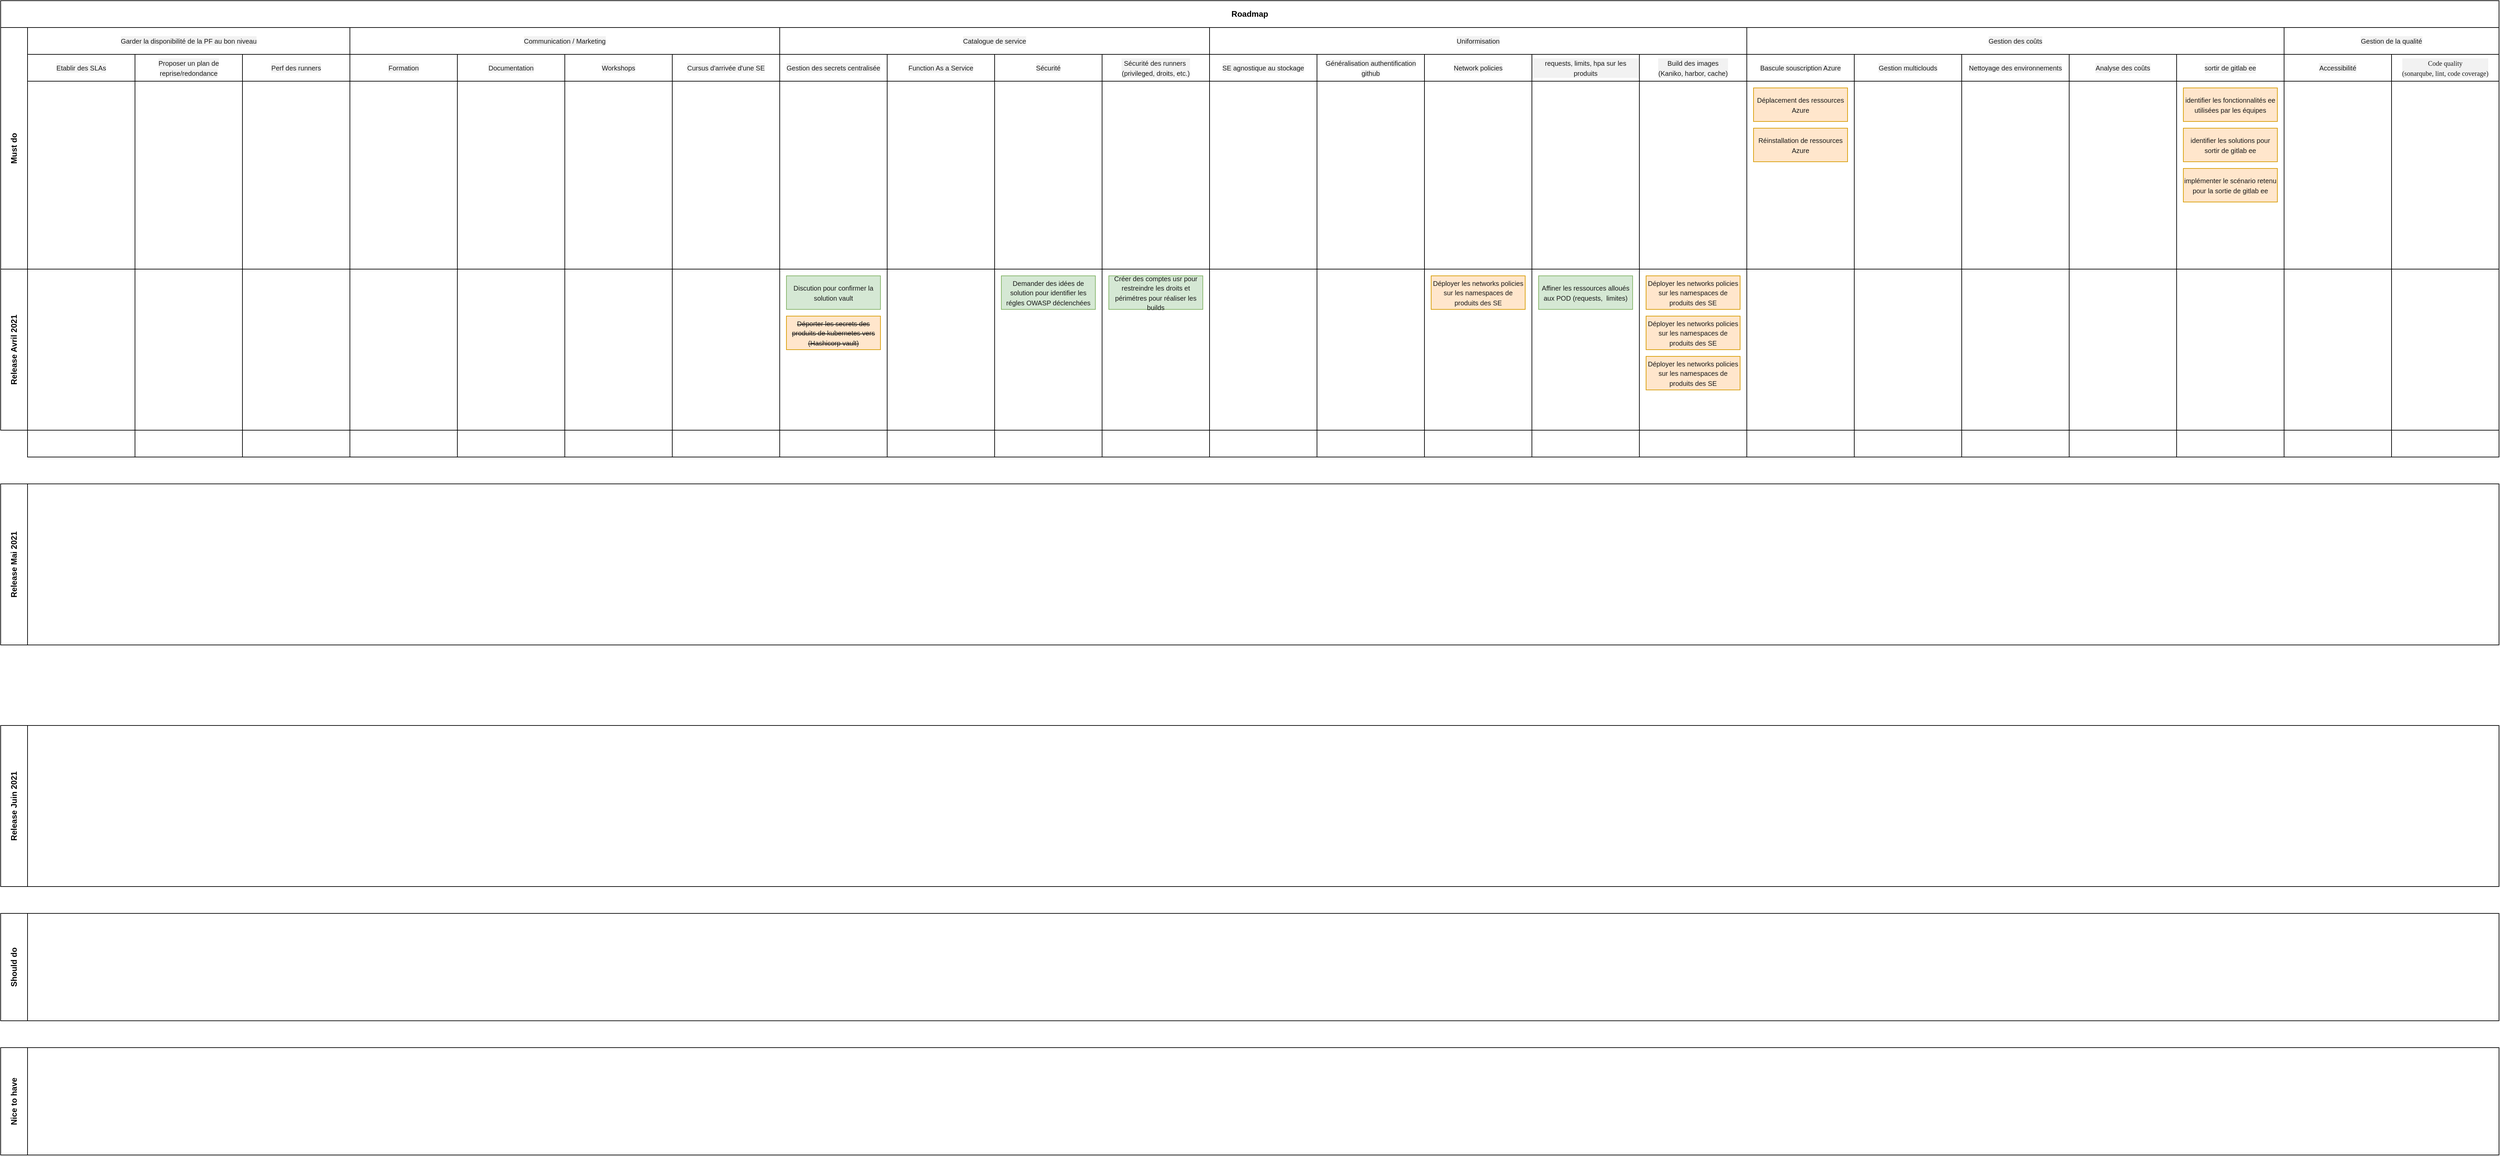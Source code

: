 <mxfile version="14.6.9" type="github">
  <diagram id="kgpKYQtTHZ0yAKxKKP6v" name="Page-1">
    <mxGraphModel dx="3344" dy="873" grid="1" gridSize="10" guides="1" tooltips="1" connect="1" arrows="1" fold="1" page="1" pageScale="1" pageWidth="4681" pageHeight="3300" math="0" shadow="0">
      <root>
        <mxCell id="0" />
        <mxCell id="1" parent="0" />
        <mxCell id="3nuBFxr9cyL0pnOWT2aG-1" value="Roadmap" style="shape=table;childLayout=tableLayout;rowLines=0;columnLines=0;startSize=40;html=1;whiteSpace=wrap;collapsible=0;recursiveResize=0;expand=0;fontStyle=1" parent="1" vertex="1">
          <mxGeometry x="40" y="40" width="3720" height="400" as="geometry" />
        </mxCell>
        <mxCell id="3nuBFxr9cyL0pnOWT2aG-15" value="Must do" style="swimlane;horizontal=0;points=[[0,0.5],[1,0.5]];portConstraint=eastwest;startSize=40;html=1;whiteSpace=wrap;collapsible=0;recursiveResize=0;expand=0;" parent="3nuBFxr9cyL0pnOWT2aG-1" vertex="1">
          <mxGeometry y="40" width="3720" height="360" as="geometry" />
        </mxCell>
        <mxCell id="3nuBFxr9cyL0pnOWT2aG-16" value="" style="swimlane;connectable=0;startSize=0;html=1;whiteSpace=wrap;collapsible=0;recursiveResize=0;expand=0;" parent="3nuBFxr9cyL0pnOWT2aG-15" vertex="1">
          <mxGeometry x="40" width="480" height="360" as="geometry" />
        </mxCell>
        <mxCell id="NOBcD5i34oA0I1o-wroY-8" value="&lt;span style=&quot;color: rgb(26 , 26 , 26) ; font-family: &amp;#34;opensans&amp;#34; , &amp;#34;arial&amp;#34; , sans-serif , &amp;#34;noto sans hebrew&amp;#34; , &amp;#34;noto sans&amp;#34; , &amp;#34;noto sans jp&amp;#34; , &amp;#34;noto sans kr&amp;#34; ; font-weight: 400 ; background-color: rgb(242 , 242 , 242)&quot;&gt;&lt;font style=&quot;font-size: 10px&quot;&gt;Garder la disponibilité de la PF au bon niveau&lt;/font&gt;&lt;/span&gt;" style="swimlane;connectable=0;startSize=40;html=1;whiteSpace=wrap;collapsible=0;recursiveResize=0;expand=0;" vertex="1" parent="3nuBFxr9cyL0pnOWT2aG-16">
          <mxGeometry width="480" height="360" as="geometry" />
        </mxCell>
        <mxCell id="NOBcD5i34oA0I1o-wroY-14" value="&lt;span style=&quot;color: rgb(26 , 26 , 26) ; font-family: &amp;#34;opensans&amp;#34; , &amp;#34;arial&amp;#34; , sans-serif , &amp;#34;noto sans hebrew&amp;#34; , &amp;#34;noto sans&amp;#34; , &amp;#34;noto sans jp&amp;#34; , &amp;#34;noto sans kr&amp;#34; ; font-weight: 400 ; background-color: rgb(242 , 242 , 242)&quot;&gt;&lt;font style=&quot;font-size: 10px&quot;&gt;Etablir des SLAs&lt;/font&gt;&lt;/span&gt;" style="swimlane;connectable=0;startSize=40;html=1;whiteSpace=wrap;collapsible=0;recursiveResize=0;expand=0;" vertex="1" parent="NOBcD5i34oA0I1o-wroY-8">
          <mxGeometry y="40" width="160" height="600" as="geometry" />
        </mxCell>
        <mxCell id="NOBcD5i34oA0I1o-wroY-15" value="&lt;span style=&quot;color: rgb(26 , 26 , 26) ; font-family: &amp;#34;opensans&amp;#34; , &amp;#34;arial&amp;#34; , sans-serif , &amp;#34;noto sans hebrew&amp;#34; , &amp;#34;noto sans&amp;#34; , &amp;#34;noto sans jp&amp;#34; , &amp;#34;noto sans kr&amp;#34; ; font-weight: 400 ; background-color: rgb(242 , 242 , 242)&quot;&gt;&lt;font style=&quot;font-size: 10px&quot;&gt;Proposer un plan de reprise/redondance&lt;/font&gt;&lt;/span&gt;" style="swimlane;connectable=0;startSize=40;html=1;whiteSpace=wrap;collapsible=0;recursiveResize=0;expand=0;" vertex="1" parent="NOBcD5i34oA0I1o-wroY-8">
          <mxGeometry x="160" y="40" width="160" height="600" as="geometry" />
        </mxCell>
        <mxCell id="NOBcD5i34oA0I1o-wroY-16" value="&lt;span style=&quot;color: rgb(26 , 26 , 26) ; font-family: &amp;#34;opensans&amp;#34; , &amp;#34;arial&amp;#34; , sans-serif , &amp;#34;noto sans hebrew&amp;#34; , &amp;#34;noto sans&amp;#34; , &amp;#34;noto sans jp&amp;#34; , &amp;#34;noto sans kr&amp;#34; ; background-color: rgb(242 , 242 , 242)&quot;&gt;&lt;font style=&quot;font-size: 10px&quot;&gt;Perf des runners&lt;/font&gt;&lt;/span&gt;" style="swimlane;connectable=0;startSize=40;html=1;whiteSpace=wrap;collapsible=0;recursiveResize=0;expand=0;fontStyle=0" vertex="1" parent="NOBcD5i34oA0I1o-wroY-8">
          <mxGeometry x="320" y="40" width="160" height="600" as="geometry" />
        </mxCell>
        <mxCell id="3nuBFxr9cyL0pnOWT2aG-18" value="" style="swimlane;connectable=0;startSize=0;html=1;whiteSpace=wrap;collapsible=0;recursiveResize=0;expand=0;" parent="3nuBFxr9cyL0pnOWT2aG-15" vertex="1">
          <mxGeometry x="520" width="640" height="360" as="geometry" />
        </mxCell>
        <mxCell id="NOBcD5i34oA0I1o-wroY-17" value="&lt;span style=&quot;color: rgb(26 , 26 , 26) ; font-family: &amp;#34;opensans&amp;#34; , &amp;#34;arial&amp;#34; , sans-serif , &amp;#34;noto sans hebrew&amp;#34; , &amp;#34;noto sans&amp;#34; , &amp;#34;noto sans jp&amp;#34; , &amp;#34;noto sans kr&amp;#34; ; font-weight: 400 ; background-color: rgb(242 , 242 , 242)&quot;&gt;&lt;font style=&quot;font-size: 10px&quot;&gt;Communication / Marketing&lt;/font&gt;&lt;/span&gt;" style="swimlane;connectable=0;startSize=40;html=1;whiteSpace=wrap;collapsible=0;recursiveResize=0;expand=0;" vertex="1" parent="3nuBFxr9cyL0pnOWT2aG-18">
          <mxGeometry width="640" height="360" as="geometry" />
        </mxCell>
        <mxCell id="NOBcD5i34oA0I1o-wroY-18" value="&lt;span style=&quot;color: rgb(26 , 26 , 26) ; font-family: &amp;#34;opensans&amp;#34; , &amp;#34;arial&amp;#34; , sans-serif , &amp;#34;noto sans hebrew&amp;#34; , &amp;#34;noto sans&amp;#34; , &amp;#34;noto sans jp&amp;#34; , &amp;#34;noto sans kr&amp;#34; ; font-weight: 400 ; background-color: rgb(242 , 242 , 242)&quot;&gt;&lt;font style=&quot;font-size: 10px&quot;&gt;Formation&lt;/font&gt;&lt;/span&gt;" style="swimlane;connectable=0;startSize=40;html=1;whiteSpace=wrap;collapsible=0;recursiveResize=0;expand=0;" vertex="1" parent="NOBcD5i34oA0I1o-wroY-17">
          <mxGeometry y="40" width="160" height="600" as="geometry" />
        </mxCell>
        <mxCell id="NOBcD5i34oA0I1o-wroY-19" value="&lt;span style=&quot;color: rgb(26 , 26 , 26) ; font-family: &amp;#34;opensans&amp;#34; , &amp;#34;arial&amp;#34; , sans-serif , &amp;#34;noto sans hebrew&amp;#34; , &amp;#34;noto sans&amp;#34; , &amp;#34;noto sans jp&amp;#34; , &amp;#34;noto sans kr&amp;#34; ; font-weight: 400 ; background-color: rgb(242 , 242 , 242)&quot;&gt;&lt;font style=&quot;font-size: 10px&quot;&gt;Documentation&lt;/font&gt;&lt;/span&gt;" style="swimlane;connectable=0;startSize=40;html=1;whiteSpace=wrap;collapsible=0;recursiveResize=0;expand=0;" vertex="1" parent="NOBcD5i34oA0I1o-wroY-17">
          <mxGeometry x="160" y="40" width="160" height="600" as="geometry" />
        </mxCell>
        <mxCell id="NOBcD5i34oA0I1o-wroY-20" value="&lt;span style=&quot;color: rgb(26 , 26 , 26) ; font-family: &amp;#34;opensans&amp;#34; , &amp;#34;arial&amp;#34; , sans-serif , &amp;#34;noto sans hebrew&amp;#34; , &amp;#34;noto sans&amp;#34; , &amp;#34;noto sans jp&amp;#34; , &amp;#34;noto sans kr&amp;#34; ; background-color: rgb(242 , 242 , 242)&quot;&gt;&lt;font style=&quot;font-size: 10px&quot;&gt;Workshops&lt;/font&gt;&lt;/span&gt;" style="swimlane;connectable=0;startSize=40;html=1;whiteSpace=wrap;collapsible=0;recursiveResize=0;expand=0;fontStyle=0" vertex="1" parent="NOBcD5i34oA0I1o-wroY-17">
          <mxGeometry x="320" y="40" width="160" height="600" as="geometry" />
        </mxCell>
        <mxCell id="NOBcD5i34oA0I1o-wroY-21" value="&lt;span style=&quot;color: rgb(26 , 26 , 26) ; font-family: &amp;#34;opensans&amp;#34; , &amp;#34;arial&amp;#34; , sans-serif , &amp;#34;noto sans hebrew&amp;#34; , &amp;#34;noto sans&amp;#34; , &amp;#34;noto sans jp&amp;#34; , &amp;#34;noto sans kr&amp;#34; ; background-color: rgb(242 , 242 , 242)&quot;&gt;&lt;font style=&quot;font-size: 10px&quot;&gt;Cursus d&#39;arrivée d&#39;une SE&lt;/font&gt;&lt;/span&gt;" style="swimlane;connectable=0;startSize=40;html=1;whiteSpace=wrap;collapsible=0;recursiveResize=0;expand=0;fontStyle=0" vertex="1" parent="NOBcD5i34oA0I1o-wroY-17">
          <mxGeometry x="480" y="40" width="160" height="600" as="geometry" />
        </mxCell>
        <mxCell id="3nuBFxr9cyL0pnOWT2aG-23" value="" style="swimlane;connectable=0;startSize=0;html=1;whiteSpace=wrap;collapsible=0;recursiveResize=0;expand=0;" parent="3nuBFxr9cyL0pnOWT2aG-15" vertex="1">
          <mxGeometry x="1160" width="2560" height="360" as="geometry" />
        </mxCell>
        <mxCell id="NOBcD5i34oA0I1o-wroY-12" value="" style="swimlane;connectable=0;startSize=0;html=1;whiteSpace=wrap;collapsible=0;recursiveResize=0;expand=0;" vertex="1" parent="3nuBFxr9cyL0pnOWT2aG-23">
          <mxGeometry width="640" height="360" as="geometry" />
        </mxCell>
        <mxCell id="NOBcD5i34oA0I1o-wroY-22" value="&lt;span style=&quot;color: rgb(26 , 26 , 26) ; font-family: &amp;#34;opensans&amp;#34; , &amp;#34;arial&amp;#34; , sans-serif , &amp;#34;noto sans hebrew&amp;#34; , &amp;#34;noto sans&amp;#34; , &amp;#34;noto sans jp&amp;#34; , &amp;#34;noto sans kr&amp;#34; ; font-weight: 400 ; background-color: rgb(242 , 242 , 242)&quot;&gt;&lt;font style=&quot;font-size: 10px&quot;&gt;Catalogue de service&lt;/font&gt;&lt;/span&gt;" style="swimlane;connectable=0;startSize=40;html=1;whiteSpace=wrap;collapsible=0;recursiveResize=0;expand=0;" vertex="1" parent="NOBcD5i34oA0I1o-wroY-12">
          <mxGeometry width="640" height="360" as="geometry" />
        </mxCell>
        <mxCell id="NOBcD5i34oA0I1o-wroY-23" value="&lt;span style=&quot;color: rgb(26 , 26 , 26) ; font-family: &amp;#34;opensans&amp;#34; , &amp;#34;arial&amp;#34; , sans-serif , &amp;#34;noto sans hebrew&amp;#34; , &amp;#34;noto sans&amp;#34; , &amp;#34;noto sans jp&amp;#34; , &amp;#34;noto sans kr&amp;#34; ; font-weight: 400 ; background-color: rgb(242 , 242 , 242)&quot;&gt;&lt;font style=&quot;font-size: 10px&quot;&gt;Gestion des secrets centralisée&lt;/font&gt;&lt;/span&gt;" style="swimlane;connectable=0;startSize=40;html=1;whiteSpace=wrap;collapsible=0;recursiveResize=0;expand=0;" vertex="1" parent="NOBcD5i34oA0I1o-wroY-22">
          <mxGeometry y="40" width="160" height="600" as="geometry" />
        </mxCell>
        <mxCell id="NOBcD5i34oA0I1o-wroY-24" value="&lt;span style=&quot;color: rgb(26 , 26 , 26) ; font-family: &amp;#34;opensans&amp;#34; , &amp;#34;arial&amp;#34; , sans-serif , &amp;#34;noto sans hebrew&amp;#34; , &amp;#34;noto sans&amp;#34; , &amp;#34;noto sans jp&amp;#34; , &amp;#34;noto sans kr&amp;#34; ; font-weight: 400 ; background-color: rgb(242 , 242 , 242)&quot;&gt;&lt;font style=&quot;font-size: 10px&quot;&gt;Function As a Service&lt;/font&gt;&lt;/span&gt;" style="swimlane;connectable=0;startSize=40;html=1;whiteSpace=wrap;collapsible=0;recursiveResize=0;expand=0;" vertex="1" parent="NOBcD5i34oA0I1o-wroY-22">
          <mxGeometry x="160" y="40" width="160" height="600" as="geometry" />
        </mxCell>
        <mxCell id="NOBcD5i34oA0I1o-wroY-25" value="&lt;span style=&quot;color: rgb(26 , 26 , 26) ; font-family: &amp;#34;opensans&amp;#34; , &amp;#34;arial&amp;#34; , sans-serif , &amp;#34;noto sans hebrew&amp;#34; , &amp;#34;noto sans&amp;#34; , &amp;#34;noto sans jp&amp;#34; , &amp;#34;noto sans kr&amp;#34; ; background-color: rgb(242 , 242 , 242)&quot;&gt;&lt;font style=&quot;font-size: 10px&quot;&gt;Sécurité&lt;/font&gt;&lt;/span&gt;" style="swimlane;connectable=0;startSize=40;html=1;whiteSpace=wrap;collapsible=0;recursiveResize=0;expand=0;fontStyle=0" vertex="1" parent="NOBcD5i34oA0I1o-wroY-22">
          <mxGeometry x="320" y="40" width="160" height="600" as="geometry" />
        </mxCell>
        <mxCell id="NOBcD5i34oA0I1o-wroY-30" value="&lt;span style=&quot;color: rgb(26 , 26 , 26) ; font-family: &amp;#34;opensans&amp;#34; , &amp;#34;arial&amp;#34; , sans-serif , &amp;#34;noto sans hebrew&amp;#34; , &amp;#34;noto sans&amp;#34; , &amp;#34;noto sans jp&amp;#34; , &amp;#34;noto sans kr&amp;#34;&quot;&gt;&lt;font style=&quot;font-size: 10px&quot;&gt;Demander des idées de solution pour identifier les régles OWASP déclenchées&lt;/font&gt;&lt;/span&gt;" style="rounded=0;whiteSpace=wrap;html=1;fillColor=#d5e8d4;strokeColor=#82b366;" vertex="1" parent="NOBcD5i34oA0I1o-wroY-25">
          <mxGeometry x="10" y="330" width="140" height="50" as="geometry" />
        </mxCell>
        <mxCell id="NOBcD5i34oA0I1o-wroY-26" value="&lt;p style=&quot;margin: 0px ; padding: 0px ; color: rgb(26 , 26 , 26) ; font-family: &amp;#34;opensans&amp;#34; , &amp;#34;arial&amp;#34; , sans-serif , &amp;#34;noto sans hebrew&amp;#34; , &amp;#34;noto sans&amp;#34; , &amp;#34;noto sans jp&amp;#34; , &amp;#34;noto sans kr&amp;#34; ; background-color: rgb(242 , 242 , 242)&quot;&gt;&lt;font style=&quot;font-size: 10px&quot;&gt;Sécurité&amp;nbsp;&lt;/font&gt;&lt;span style=&quot;font-size: 10px&quot;&gt;des runners&amp;nbsp;&lt;/span&gt;&lt;/p&gt;&lt;p style=&quot;margin: 0px ; padding: 0px ; color: rgb(26 , 26 , 26) ; font-family: &amp;#34;opensans&amp;#34; , &amp;#34;arial&amp;#34; , sans-serif , &amp;#34;noto sans hebrew&amp;#34; , &amp;#34;noto sans&amp;#34; , &amp;#34;noto sans jp&amp;#34; , &amp;#34;noto sans kr&amp;#34; ; background-color: rgb(242 , 242 , 242)&quot;&gt;&lt;span style=&quot;font-size: 10px&quot;&gt;(privileged, droits, etc.)&lt;/span&gt;&lt;/p&gt;" style="swimlane;connectable=0;startSize=40;html=1;whiteSpace=wrap;collapsible=0;recursiveResize=0;expand=0;fontStyle=0" vertex="1" parent="NOBcD5i34oA0I1o-wroY-22">
          <mxGeometry x="480" y="40" width="160" height="600" as="geometry" />
        </mxCell>
        <mxCell id="NOBcD5i34oA0I1o-wroY-38" value="&lt;span style=&quot;color: rgb(26 , 26 , 26) ; font-family: &amp;#34;opensans&amp;#34; , &amp;#34;arial&amp;#34; , sans-serif , &amp;#34;noto sans hebrew&amp;#34; , &amp;#34;noto sans&amp;#34; , &amp;#34;noto sans jp&amp;#34; , &amp;#34;noto sans kr&amp;#34; ; font-weight: 400 ; background-color: rgb(242 , 242 , 242)&quot;&gt;&lt;font style=&quot;font-size: 10px&quot;&gt;Uniformisation&lt;/font&gt;&lt;/span&gt;" style="swimlane;connectable=0;startSize=40;html=1;whiteSpace=wrap;collapsible=0;recursiveResize=0;expand=0;" vertex="1" parent="3nuBFxr9cyL0pnOWT2aG-23">
          <mxGeometry x="640" width="800" height="360" as="geometry" />
        </mxCell>
        <mxCell id="NOBcD5i34oA0I1o-wroY-39" value="&lt;span style=&quot;color: rgb(26 , 26 , 26) ; font-family: &amp;#34;opensans&amp;#34; , &amp;#34;arial&amp;#34; , sans-serif , &amp;#34;noto sans hebrew&amp;#34; , &amp;#34;noto sans&amp;#34; , &amp;#34;noto sans jp&amp;#34; , &amp;#34;noto sans kr&amp;#34; ; font-weight: 400 ; background-color: rgb(242 , 242 , 242)&quot;&gt;&lt;font style=&quot;font-size: 10px&quot;&gt;SE agnostique au stockage&lt;/font&gt;&lt;/span&gt;" style="swimlane;connectable=0;startSize=40;html=1;whiteSpace=wrap;collapsible=0;recursiveResize=0;expand=0;" vertex="1" parent="NOBcD5i34oA0I1o-wroY-38">
          <mxGeometry y="40" width="160" height="600" as="geometry" />
        </mxCell>
        <mxCell id="NOBcD5i34oA0I1o-wroY-40" value="&lt;font color=&quot;#1a1a1a&quot; face=&quot;opensans, arial, sans-serif, noto sans hebrew, noto sans, noto sans jp, noto sans kr&quot;&gt;&lt;span style=&quot;font-size: 10px ; font-weight: 400 ; background-color: rgb(242 , 242 , 242)&quot;&gt;Généralisation authentification github&lt;/span&gt;&lt;/font&gt;" style="swimlane;connectable=0;startSize=40;html=1;whiteSpace=wrap;collapsible=0;recursiveResize=0;expand=0;" vertex="1" parent="NOBcD5i34oA0I1o-wroY-38">
          <mxGeometry x="160" y="40" width="160" height="600" as="geometry" />
        </mxCell>
        <mxCell id="NOBcD5i34oA0I1o-wroY-41" value="&lt;span style=&quot;color: rgb(26 , 26 , 26) ; font-family: &amp;#34;opensans&amp;#34; , &amp;#34;arial&amp;#34; , sans-serif , &amp;#34;noto sans hebrew&amp;#34; , &amp;#34;noto sans&amp;#34; , &amp;#34;noto sans jp&amp;#34; , &amp;#34;noto sans kr&amp;#34; ; background-color: rgb(242 , 242 , 242)&quot;&gt;&lt;font style=&quot;font-size: 10px&quot;&gt;Network policies&lt;/font&gt;&lt;/span&gt;" style="swimlane;connectable=0;startSize=40;html=1;whiteSpace=wrap;collapsible=0;recursiveResize=0;expand=0;fontStyle=0" vertex="1" parent="NOBcD5i34oA0I1o-wroY-38">
          <mxGeometry x="320" y="40" width="160" height="600" as="geometry" />
        </mxCell>
        <mxCell id="NOBcD5i34oA0I1o-wroY-58" value="&lt;span style=&quot;color: rgb(26 , 26 , 26) ; font-family: &amp;#34;opensans&amp;#34; , &amp;#34;arial&amp;#34; , sans-serif , &amp;#34;noto sans hebrew&amp;#34; , &amp;#34;noto sans&amp;#34; , &amp;#34;noto sans jp&amp;#34; , &amp;#34;noto sans kr&amp;#34;&quot;&gt;&lt;font style=&quot;font-size: 10px&quot;&gt;Déployer les networks policies sur les namespaces de produits des SE&lt;/font&gt;&lt;/span&gt;" style="rounded=0;whiteSpace=wrap;html=1;fillColor=#ffe6cc;strokeColor=#d79b00;" vertex="1" parent="NOBcD5i34oA0I1o-wroY-41">
          <mxGeometry x="10" y="330" width="140" height="50" as="geometry" />
        </mxCell>
        <mxCell id="NOBcD5i34oA0I1o-wroY-42" value="&lt;p style=&quot;margin: 0px ; padding: 0px ; color: rgb(26 , 26 , 26) ; font-family: &amp;#34;opensans&amp;#34; , &amp;#34;arial&amp;#34; , sans-serif , &amp;#34;noto sans hebrew&amp;#34; , &amp;#34;noto sans&amp;#34; , &amp;#34;noto sans jp&amp;#34; , &amp;#34;noto sans kr&amp;#34; ; background-color: rgb(242 , 242 , 242)&quot;&gt;&lt;span style=&quot;font-size: 10px&quot;&gt;requests, limits, hpa sur les produits&lt;/span&gt;&lt;/p&gt;" style="swimlane;connectable=0;startSize=40;html=1;whiteSpace=wrap;collapsible=0;recursiveResize=0;expand=0;fontStyle=0" vertex="1" parent="NOBcD5i34oA0I1o-wroY-38">
          <mxGeometry x="480" y="40" width="160" height="600" as="geometry" />
        </mxCell>
        <mxCell id="NOBcD5i34oA0I1o-wroY-48" value="&lt;p style=&quot;margin: 0px ; padding: 0px ; color: rgb(26 , 26 , 26) ; font-family: &amp;#34;opensans&amp;#34; , &amp;#34;arial&amp;#34; , sans-serif , &amp;#34;noto sans hebrew&amp;#34; , &amp;#34;noto sans&amp;#34; , &amp;#34;noto sans jp&amp;#34; , &amp;#34;noto sans kr&amp;#34; ; background-color: rgb(242 , 242 , 242)&quot;&gt;&lt;span style=&quot;font-size: 10px&quot;&gt;Build des images&lt;/span&gt;&lt;/p&gt;&lt;p style=&quot;margin: 0px ; padding: 0px ; color: rgb(26 , 26 , 26) ; font-family: &amp;#34;opensans&amp;#34; , &amp;#34;arial&amp;#34; , sans-serif , &amp;#34;noto sans hebrew&amp;#34; , &amp;#34;noto sans&amp;#34; , &amp;#34;noto sans jp&amp;#34; , &amp;#34;noto sans kr&amp;#34; ; background-color: rgb(242 , 242 , 242)&quot;&gt;&lt;span style=&quot;font-size: 10px&quot;&gt;(Kaniko, harbor, cache)&lt;/span&gt;&lt;/p&gt;" style="swimlane;connectable=0;startSize=40;html=1;whiteSpace=wrap;collapsible=0;recursiveResize=0;expand=0;fontStyle=0" vertex="1" parent="NOBcD5i34oA0I1o-wroY-42">
          <mxGeometry x="160" width="160" height="600" as="geometry" />
        </mxCell>
        <mxCell id="NOBcD5i34oA0I1o-wroY-60" value="&lt;span style=&quot;color: rgb(26 , 26 , 26) ; font-family: &amp;#34;opensans&amp;#34; , &amp;#34;arial&amp;#34; , sans-serif , &amp;#34;noto sans hebrew&amp;#34; , &amp;#34;noto sans&amp;#34; , &amp;#34;noto sans jp&amp;#34; , &amp;#34;noto sans kr&amp;#34;&quot;&gt;&lt;font style=&quot;font-size: 10px&quot;&gt;Déployer les networks policies sur les namespaces de produits des SE&lt;/font&gt;&lt;/span&gt;" style="rounded=0;whiteSpace=wrap;html=1;fillColor=#ffe6cc;strokeColor=#d79b00;" vertex="1" parent="NOBcD5i34oA0I1o-wroY-48">
          <mxGeometry x="10" y="330" width="140" height="50" as="geometry" />
        </mxCell>
        <mxCell id="NOBcD5i34oA0I1o-wroY-61" value="&lt;span style=&quot;color: rgb(26 , 26 , 26) ; font-family: &amp;#34;opensans&amp;#34; , &amp;#34;arial&amp;#34; , sans-serif , &amp;#34;noto sans hebrew&amp;#34; , &amp;#34;noto sans&amp;#34; , &amp;#34;noto sans jp&amp;#34; , &amp;#34;noto sans kr&amp;#34;&quot;&gt;&lt;font style=&quot;font-size: 10px&quot;&gt;Déployer les networks policies sur les namespaces de produits des SE&lt;/font&gt;&lt;/span&gt;" style="rounded=0;whiteSpace=wrap;html=1;fillColor=#ffe6cc;strokeColor=#d79b00;" vertex="1" parent="NOBcD5i34oA0I1o-wroY-48">
          <mxGeometry x="10" y="390" width="140" height="50" as="geometry" />
        </mxCell>
        <mxCell id="NOBcD5i34oA0I1o-wroY-62" value="&lt;span style=&quot;color: rgb(26 , 26 , 26) ; font-family: &amp;#34;opensans&amp;#34; , &amp;#34;arial&amp;#34; , sans-serif , &amp;#34;noto sans hebrew&amp;#34; , &amp;#34;noto sans&amp;#34; , &amp;#34;noto sans jp&amp;#34; , &amp;#34;noto sans kr&amp;#34;&quot;&gt;&lt;font style=&quot;font-size: 10px&quot;&gt;Déployer les networks policies sur les namespaces de produits des SE&lt;/font&gt;&lt;/span&gt;" style="rounded=0;whiteSpace=wrap;html=1;fillColor=#ffe6cc;strokeColor=#d79b00;" vertex="1" parent="NOBcD5i34oA0I1o-wroY-48">
          <mxGeometry x="10" y="450" width="140" height="50" as="geometry" />
        </mxCell>
        <mxCell id="NOBcD5i34oA0I1o-wroY-59" value="&lt;span style=&quot;color: rgb(26 , 26 , 26) ; font-family: &amp;#34;opensans&amp;#34; , &amp;#34;arial&amp;#34; , sans-serif , &amp;#34;noto sans hebrew&amp;#34; , &amp;#34;noto sans&amp;#34; , &amp;#34;noto sans jp&amp;#34; , &amp;#34;noto sans kr&amp;#34;&quot;&gt;&lt;font style=&quot;font-size: 10px&quot;&gt;Affiner les ressources alloués aux POD (requests,&amp;nbsp; limites)&lt;/font&gt;&lt;/span&gt;" style="rounded=0;whiteSpace=wrap;html=1;fillColor=#d5e8d4;strokeColor=#82b366;" vertex="1" parent="NOBcD5i34oA0I1o-wroY-42">
          <mxGeometry x="10" y="330" width="140" height="50" as="geometry" />
        </mxCell>
        <mxCell id="NOBcD5i34oA0I1o-wroY-43" value="&lt;span style=&quot;color: rgb(26 , 26 , 26) ; font-family: &amp;#34;opensans&amp;#34; , &amp;#34;arial&amp;#34; , sans-serif , &amp;#34;noto sans hebrew&amp;#34; , &amp;#34;noto sans&amp;#34; , &amp;#34;noto sans jp&amp;#34; , &amp;#34;noto sans kr&amp;#34; ; background-color: rgb(242 , 242 , 242)&quot;&gt;&lt;font style=&quot;font-size: 10px&quot;&gt;Gestion des coûts&lt;/font&gt;&lt;/span&gt;" style="swimlane;connectable=0;startSize=40;html=1;whiteSpace=wrap;collapsible=0;recursiveResize=0;expand=0;fontStyle=0" vertex="1" parent="3nuBFxr9cyL0pnOWT2aG-23">
          <mxGeometry x="1440" width="800" height="360" as="geometry" />
        </mxCell>
        <mxCell id="NOBcD5i34oA0I1o-wroY-44" value="&lt;font color=&quot;#1a1a1a&quot; face=&quot;opensans, arial, sans-serif, noto sans hebrew, noto sans, noto sans jp, noto sans kr&quot;&gt;&lt;span style=&quot;font-size: 10px ; font-weight: 400 ; background-color: rgb(242 , 242 , 242)&quot;&gt;Bascule souscription Azure&lt;/span&gt;&lt;/font&gt;" style="swimlane;connectable=0;startSize=40;html=1;whiteSpace=wrap;collapsible=0;recursiveResize=0;expand=0;" vertex="1" parent="NOBcD5i34oA0I1o-wroY-43">
          <mxGeometry y="40" width="160" height="600" as="geometry" />
        </mxCell>
        <mxCell id="NOBcD5i34oA0I1o-wroY-63" value="&lt;span style=&quot;color: rgb(26 , 26 , 26) ; font-family: &amp;#34;opensans&amp;#34; , &amp;#34;arial&amp;#34; , sans-serif , &amp;#34;noto sans hebrew&amp;#34; , &amp;#34;noto sans&amp;#34; , &amp;#34;noto sans jp&amp;#34; , &amp;#34;noto sans kr&amp;#34;&quot;&gt;&lt;font style=&quot;font-size: 10px&quot;&gt;Déplacement des ressources Azure&lt;/font&gt;&lt;/span&gt;" style="rounded=0;whiteSpace=wrap;html=1;fillColor=#ffe6cc;strokeColor=#d79b00;" vertex="1" parent="NOBcD5i34oA0I1o-wroY-44">
          <mxGeometry x="10" y="50" width="140" height="50" as="geometry" />
        </mxCell>
        <mxCell id="NOBcD5i34oA0I1o-wroY-64" value="&lt;span style=&quot;color: rgb(26 , 26 , 26) ; font-family: &amp;#34;opensans&amp;#34; , &amp;#34;arial&amp;#34; , sans-serif , &amp;#34;noto sans hebrew&amp;#34; , &amp;#34;noto sans&amp;#34; , &amp;#34;noto sans jp&amp;#34; , &amp;#34;noto sans kr&amp;#34;&quot;&gt;&lt;font style=&quot;font-size: 10px&quot;&gt;Réinstallation de ressources Azure&lt;/font&gt;&lt;/span&gt;" style="rounded=0;whiteSpace=wrap;html=1;fillColor=#ffe6cc;strokeColor=#d79b00;" vertex="1" parent="NOBcD5i34oA0I1o-wroY-44">
          <mxGeometry x="10" y="110" width="140" height="50" as="geometry" />
        </mxCell>
        <mxCell id="NOBcD5i34oA0I1o-wroY-45" value="&lt;span style=&quot;color: rgb(26 , 26 , 26) ; font-family: &amp;#34;opensans&amp;#34; , &amp;#34;arial&amp;#34; , sans-serif , &amp;#34;noto sans hebrew&amp;#34; , &amp;#34;noto sans&amp;#34; , &amp;#34;noto sans jp&amp;#34; , &amp;#34;noto sans kr&amp;#34; ; font-weight: 400 ; background-color: rgb(242 , 242 , 242)&quot;&gt;&lt;font style=&quot;font-size: 10px&quot;&gt;Gestion multiclouds&lt;/font&gt;&lt;/span&gt;" style="swimlane;connectable=0;startSize=40;html=1;whiteSpace=wrap;collapsible=0;recursiveResize=0;expand=0;" vertex="1" parent="NOBcD5i34oA0I1o-wroY-43">
          <mxGeometry x="160" y="40" width="160" height="600" as="geometry" />
        </mxCell>
        <mxCell id="NOBcD5i34oA0I1o-wroY-46" value="&lt;span style=&quot;color: rgb(26 , 26 , 26) ; font-family: &amp;#34;opensans&amp;#34; , &amp;#34;arial&amp;#34; , sans-serif , &amp;#34;noto sans hebrew&amp;#34; , &amp;#34;noto sans&amp;#34; , &amp;#34;noto sans jp&amp;#34; , &amp;#34;noto sans kr&amp;#34; ; background-color: rgb(242 , 242 , 242)&quot;&gt;&lt;font style=&quot;font-size: 10px&quot;&gt;Nettoyage des environnements&lt;/font&gt;&lt;/span&gt;" style="swimlane;connectable=0;startSize=40;html=1;whiteSpace=wrap;collapsible=0;recursiveResize=0;expand=0;fontStyle=0" vertex="1" parent="NOBcD5i34oA0I1o-wroY-43">
          <mxGeometry x="320" y="40" width="160" height="600" as="geometry" />
        </mxCell>
        <mxCell id="NOBcD5i34oA0I1o-wroY-47" value="&lt;p style=&quot;margin: 0px ; padding: 0px ; color: rgb(26 , 26 , 26) ; font-family: &amp;#34;opensans&amp;#34; , &amp;#34;arial&amp;#34; , sans-serif , &amp;#34;noto sans hebrew&amp;#34; , &amp;#34;noto sans&amp;#34; , &amp;#34;noto sans jp&amp;#34; , &amp;#34;noto sans kr&amp;#34; ; background-color: rgb(242 , 242 , 242)&quot;&gt;&lt;span style=&quot;font-size: 10px&quot;&gt;Analyse des coûts&lt;/span&gt;&lt;/p&gt;" style="swimlane;connectable=0;startSize=40;html=1;whiteSpace=wrap;collapsible=0;recursiveResize=0;expand=0;fontStyle=0" vertex="1" parent="NOBcD5i34oA0I1o-wroY-43">
          <mxGeometry x="480" y="40" width="160" height="600" as="geometry" />
        </mxCell>
        <mxCell id="NOBcD5i34oA0I1o-wroY-49" value="&lt;p style=&quot;margin: 0px ; padding: 0px ; color: rgb(26 , 26 , 26) ; font-family: &amp;#34;opensans&amp;#34; , &amp;#34;arial&amp;#34; , sans-serif , &amp;#34;noto sans hebrew&amp;#34; , &amp;#34;noto sans&amp;#34; , &amp;#34;noto sans jp&amp;#34; , &amp;#34;noto sans kr&amp;#34; ; background-color: rgb(242 , 242 , 242)&quot;&gt;&lt;span style=&quot;font-size: 10px&quot;&gt;sortir de gitlab ee&lt;/span&gt;&lt;/p&gt;" style="swimlane;connectable=0;startSize=40;html=1;whiteSpace=wrap;collapsible=0;recursiveResize=0;expand=0;fontStyle=0" vertex="1" parent="NOBcD5i34oA0I1o-wroY-43">
          <mxGeometry x="640" y="40" width="160" height="600" as="geometry" />
        </mxCell>
        <mxCell id="NOBcD5i34oA0I1o-wroY-95" value="&lt;span style=&quot;color: rgb(26 , 26 , 26) ; font-family: &amp;#34;opensans&amp;#34; , &amp;#34;arial&amp;#34; , sans-serif , &amp;#34;noto sans hebrew&amp;#34; , &amp;#34;noto sans&amp;#34; , &amp;#34;noto sans jp&amp;#34; , &amp;#34;noto sans kr&amp;#34;&quot;&gt;&lt;font style=&quot;font-size: 10px&quot;&gt;identifier les fonctionnalités ee utilisées par les équipes&lt;/font&gt;&lt;/span&gt;" style="rounded=0;whiteSpace=wrap;html=1;fillColor=#ffe6cc;strokeColor=#d79b00;" vertex="1" parent="NOBcD5i34oA0I1o-wroY-49">
          <mxGeometry x="10" y="50" width="140" height="50" as="geometry" />
        </mxCell>
        <mxCell id="NOBcD5i34oA0I1o-wroY-96" value="&lt;span style=&quot;color: rgb(26 , 26 , 26) ; font-family: &amp;#34;opensans&amp;#34; , &amp;#34;arial&amp;#34; , sans-serif , &amp;#34;noto sans hebrew&amp;#34; , &amp;#34;noto sans&amp;#34; , &amp;#34;noto sans jp&amp;#34; , &amp;#34;noto sans kr&amp;#34;&quot;&gt;&lt;font style=&quot;font-size: 10px&quot;&gt;identifier les solutions pour sortir de gitlab ee&lt;/font&gt;&lt;/span&gt;" style="rounded=0;whiteSpace=wrap;html=1;fillColor=#ffe6cc;strokeColor=#d79b00;" vertex="1" parent="NOBcD5i34oA0I1o-wroY-49">
          <mxGeometry x="10" y="110" width="140" height="50" as="geometry" />
        </mxCell>
        <mxCell id="NOBcD5i34oA0I1o-wroY-97" value="&lt;span style=&quot;color: rgb(26 , 26 , 26) ; font-family: &amp;#34;opensans&amp;#34; , &amp;#34;arial&amp;#34; , sans-serif , &amp;#34;noto sans hebrew&amp;#34; , &amp;#34;noto sans&amp;#34; , &amp;#34;noto sans jp&amp;#34; , &amp;#34;noto sans kr&amp;#34;&quot;&gt;&lt;font style=&quot;font-size: 10px&quot;&gt;implémenter le scénario retenu pour la sortie de gitlab ee&lt;/font&gt;&lt;/span&gt;" style="rounded=0;whiteSpace=wrap;html=1;fillColor=#ffe6cc;strokeColor=#d79b00;" vertex="1" parent="NOBcD5i34oA0I1o-wroY-49">
          <mxGeometry x="10" y="170" width="140" height="50" as="geometry" />
        </mxCell>
        <mxCell id="NOBcD5i34oA0I1o-wroY-50" value="&lt;span style=&quot;color: rgb(26 , 26 , 26) ; font-family: &amp;#34;opensans&amp;#34; , &amp;#34;arial&amp;#34; , sans-serif , &amp;#34;noto sans hebrew&amp;#34; , &amp;#34;noto sans&amp;#34; , &amp;#34;noto sans jp&amp;#34; , &amp;#34;noto sans kr&amp;#34; ; background-color: rgb(242 , 242 , 242)&quot;&gt;&lt;font style=&quot;font-size: 10px&quot;&gt;Gestion de la qualité&lt;/font&gt;&lt;/span&gt;" style="swimlane;connectable=0;startSize=40;html=1;whiteSpace=wrap;collapsible=0;recursiveResize=0;expand=0;fontStyle=0" vertex="1" parent="3nuBFxr9cyL0pnOWT2aG-23">
          <mxGeometry x="2240" width="320" height="360" as="geometry" />
        </mxCell>
        <mxCell id="NOBcD5i34oA0I1o-wroY-51" value="&lt;span style=&quot;color: rgb(26 , 26 , 26) ; font-family: &amp;#34;opensans&amp;#34; , &amp;#34;arial&amp;#34; , sans-serif , &amp;#34;noto sans hebrew&amp;#34; , &amp;#34;noto sans&amp;#34; , &amp;#34;noto sans jp&amp;#34; , &amp;#34;noto sans kr&amp;#34; ; font-weight: 400 ; background-color: rgb(242 , 242 , 242)&quot;&gt;&lt;font style=&quot;font-size: 10px&quot;&gt;Accessibilité&lt;/font&gt;&lt;/span&gt;" style="swimlane;connectable=0;startSize=40;html=1;whiteSpace=wrap;collapsible=0;recursiveResize=0;expand=0;" vertex="1" parent="NOBcD5i34oA0I1o-wroY-50">
          <mxGeometry y="40" width="160" height="600" as="geometry" />
        </mxCell>
        <mxCell id="NOBcD5i34oA0I1o-wroY-52" value="&lt;p style=&quot;margin: 0px ; padding: 0px ; color: rgb(26 , 26 , 26) ; font-weight: 400 ; background-color: rgb(242 , 242 , 242)&quot;&gt;&lt;font face=&quot;opensans&quot;&gt;&lt;span style=&quot;font-size: 10px&quot;&gt;Code quality&lt;/span&gt;&lt;/font&gt;&lt;/p&gt;&lt;p style=&quot;margin: 0px ; padding: 0px ; color: rgb(26 , 26 , 26) ; font-weight: 400 ; background-color: rgb(242 , 242 , 242)&quot;&gt;&lt;font face=&quot;opensans&quot;&gt;&lt;span style=&quot;font-size: 10px&quot;&gt;(sonarqube, lint, code coverage)&lt;/span&gt;&lt;/font&gt;&lt;/p&gt;" style="swimlane;connectable=0;startSize=40;html=1;whiteSpace=wrap;collapsible=0;recursiveResize=0;expand=0;" vertex="1" parent="NOBcD5i34oA0I1o-wroY-50">
          <mxGeometry x="160" y="40" width="160" height="600" as="geometry" />
        </mxCell>
        <mxCell id="NOBcD5i34oA0I1o-wroY-1" value="Release Avril 2021" style="swimlane;horizontal=0;points=[[0,0.5],[1,0.5]];portConstraint=eastwest;startSize=40;html=1;whiteSpace=wrap;collapsible=0;recursiveResize=0;expand=0;" vertex="1" parent="1">
          <mxGeometry x="40" y="440" width="3720" height="240" as="geometry" />
        </mxCell>
        <mxCell id="3nuBFxr9cyL0pnOWT2aG-7" value="&lt;span style=&quot;color: rgb(26 , 26 , 26) ; font-family: &amp;#34;opensans&amp;#34; , &amp;#34;arial&amp;#34; , sans-serif , &amp;#34;noto sans hebrew&amp;#34; , &amp;#34;noto sans&amp;#34; , &amp;#34;noto sans jp&amp;#34; , &amp;#34;noto sans kr&amp;#34;&quot;&gt;&lt;font style=&quot;font-size: 10px&quot;&gt;Discution pour confirmer la solution vault&lt;/font&gt;&lt;/span&gt;" style="rounded=0;whiteSpace=wrap;html=1;fillColor=#d5e8d4;strokeColor=#82b366;" parent="NOBcD5i34oA0I1o-wroY-1" vertex="1">
          <mxGeometry x="1170" y="10" width="140" height="50" as="geometry" />
        </mxCell>
        <mxCell id="NOBcD5i34oA0I1o-wroY-27" value="&lt;span style=&quot;color: rgb(26 , 26 , 26) ; font-family: &amp;#34;opensans&amp;#34; , &amp;#34;arial&amp;#34; , sans-serif , &amp;#34;noto sans hebrew&amp;#34; , &amp;#34;noto sans&amp;#34; , &amp;#34;noto sans jp&amp;#34; , &amp;#34;noto sans kr&amp;#34;&quot;&gt;&lt;font style=&quot;font-size: 10px&quot;&gt;&lt;strike&gt;Déporter les secrets des produits de kubernetes vers (Hashicorp vault)&lt;/strike&gt;&lt;/font&gt;&lt;/span&gt;" style="rounded=0;whiteSpace=wrap;html=1;fillColor=#ffe6cc;strokeColor=#d79b00;" vertex="1" parent="NOBcD5i34oA0I1o-wroY-1">
          <mxGeometry x="1170" y="70" width="140" height="50" as="geometry" />
        </mxCell>
        <mxCell id="NOBcD5i34oA0I1o-wroY-31" value="&lt;span style=&quot;color: rgb(26 , 26 , 26) ; font-family: &amp;#34;opensans&amp;#34; , &amp;#34;arial&amp;#34; , sans-serif , &amp;#34;noto sans hebrew&amp;#34; , &amp;#34;noto sans&amp;#34; , &amp;#34;noto sans jp&amp;#34; , &amp;#34;noto sans kr&amp;#34;&quot;&gt;&lt;font style=&quot;font-size: 10px&quot;&gt;Créer des comptes usr pour restreindre les droits et périmétres pour réaliser les builds&lt;/font&gt;&lt;/span&gt;" style="rounded=0;whiteSpace=wrap;html=1;fillColor=#d5e8d4;strokeColor=#82b366;" vertex="1" parent="NOBcD5i34oA0I1o-wroY-1">
          <mxGeometry x="1650" y="10" width="140" height="50" as="geometry" />
        </mxCell>
        <mxCell id="NOBcD5i34oA0I1o-wroY-32" value="Release Mai 2021" style="swimlane;horizontal=0;points=[[0,0.5],[1,0.5]];portConstraint=eastwest;startSize=40;html=1;whiteSpace=wrap;collapsible=0;recursiveResize=0;expand=0;" vertex="1" parent="1">
          <mxGeometry x="40" y="760" width="3720" height="240" as="geometry" />
        </mxCell>
        <mxCell id="NOBcD5i34oA0I1o-wroY-37" value="Release Juin 2021" style="swimlane;horizontal=0;points=[[0,0.5],[1,0.5]];portConstraint=eastwest;startSize=40;html=1;whiteSpace=wrap;collapsible=0;recursiveResize=0;expand=0;" vertex="1" parent="1">
          <mxGeometry x="40" y="1120" width="3720" height="240" as="geometry" />
        </mxCell>
        <mxCell id="NOBcD5i34oA0I1o-wroY-56" value="Should do" style="swimlane;horizontal=0;points=[[0,0.5],[1,0.5]];portConstraint=eastwest;startSize=40;html=1;whiteSpace=wrap;collapsible=0;recursiveResize=0;expand=0;" vertex="1" parent="1">
          <mxGeometry x="40" y="1400" width="3720" height="160" as="geometry" />
        </mxCell>
        <mxCell id="NOBcD5i34oA0I1o-wroY-57" value="Nice to have" style="swimlane;horizontal=0;points=[[0,0.5],[1,0.5]];portConstraint=eastwest;startSize=40;html=1;whiteSpace=wrap;collapsible=0;recursiveResize=0;expand=0;" vertex="1" parent="1">
          <mxGeometry x="40" y="1600" width="3720" height="160" as="geometry" />
        </mxCell>
      </root>
    </mxGraphModel>
  </diagram>
</mxfile>
